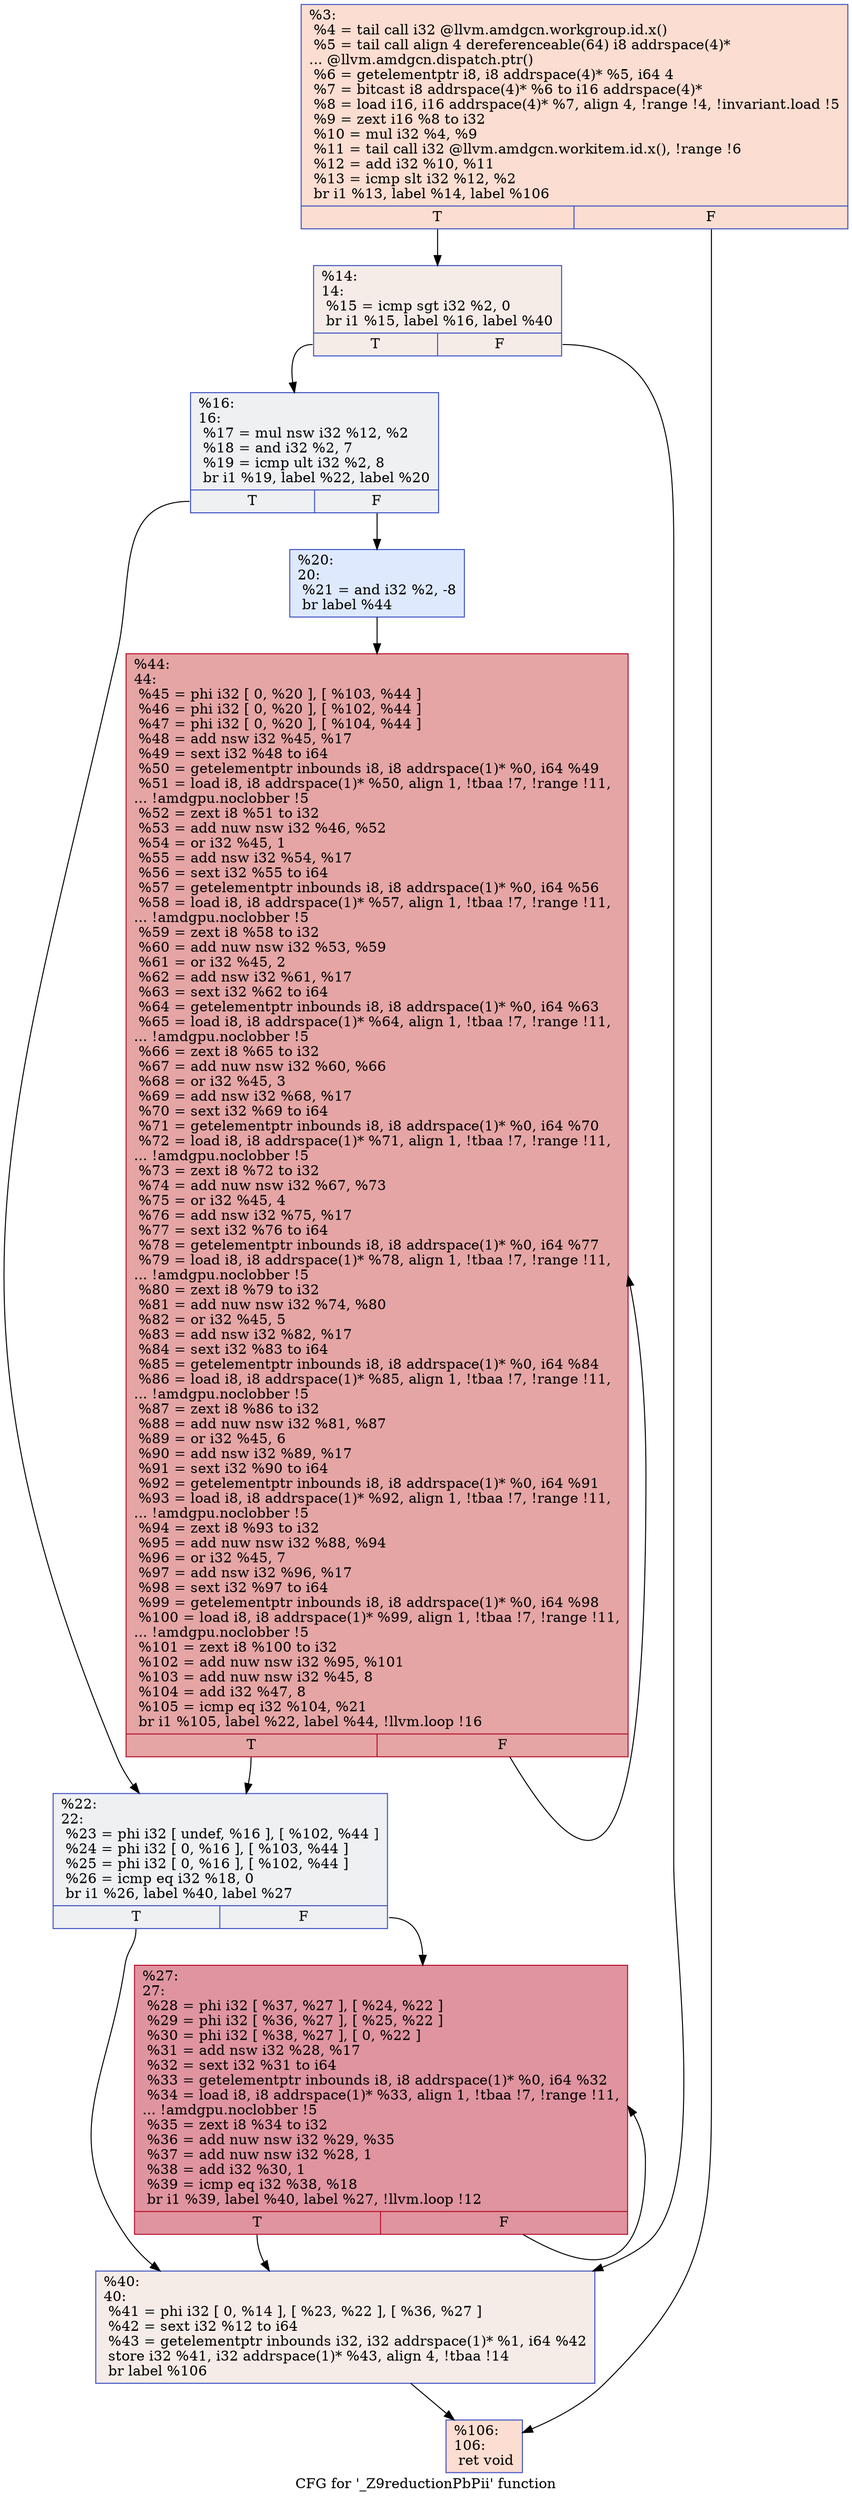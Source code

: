 digraph "CFG for '_Z9reductionPbPii' function" {
	label="CFG for '_Z9reductionPbPii' function";

	Node0x52f3f90 [shape=record,color="#3d50c3ff", style=filled, fillcolor="#f7b39670",label="{%3:\l  %4 = tail call i32 @llvm.amdgcn.workgroup.id.x()\l  %5 = tail call align 4 dereferenceable(64) i8 addrspace(4)*\l... @llvm.amdgcn.dispatch.ptr()\l  %6 = getelementptr i8, i8 addrspace(4)* %5, i64 4\l  %7 = bitcast i8 addrspace(4)* %6 to i16 addrspace(4)*\l  %8 = load i16, i16 addrspace(4)* %7, align 4, !range !4, !invariant.load !5\l  %9 = zext i16 %8 to i32\l  %10 = mul i32 %4, %9\l  %11 = tail call i32 @llvm.amdgcn.workitem.id.x(), !range !6\l  %12 = add i32 %10, %11\l  %13 = icmp slt i32 %12, %2\l  br i1 %13, label %14, label %106\l|{<s0>T|<s1>F}}"];
	Node0x52f3f90:s0 -> Node0x52f5e90;
	Node0x52f3f90:s1 -> Node0x52f5f20;
	Node0x52f5e90 [shape=record,color="#3d50c3ff", style=filled, fillcolor="#ead5c970",label="{%14:\l14:                                               \l  %15 = icmp sgt i32 %2, 0\l  br i1 %15, label %16, label %40\l|{<s0>T|<s1>F}}"];
	Node0x52f5e90:s0 -> Node0x52f60f0;
	Node0x52f5e90:s1 -> Node0x52f6140;
	Node0x52f60f0 [shape=record,color="#3d50c3ff", style=filled, fillcolor="#d9dce170",label="{%16:\l16:                                               \l  %17 = mul nsw i32 %12, %2\l  %18 = and i32 %2, 7\l  %19 = icmp ult i32 %2, 8\l  br i1 %19, label %22, label %20\l|{<s0>T|<s1>F}}"];
	Node0x52f60f0:s0 -> Node0x52f6510;
	Node0x52f60f0:s1 -> Node0x52f6560;
	Node0x52f6560 [shape=record,color="#3d50c3ff", style=filled, fillcolor="#b5cdfa70",label="{%20:\l20:                                               \l  %21 = and i32 %2, -8\l  br label %44\l}"];
	Node0x52f6560 -> Node0x52f6760;
	Node0x52f6510 [shape=record,color="#3d50c3ff", style=filled, fillcolor="#d9dce170",label="{%22:\l22:                                               \l  %23 = phi i32 [ undef, %16 ], [ %102, %44 ]\l  %24 = phi i32 [ 0, %16 ], [ %103, %44 ]\l  %25 = phi i32 [ 0, %16 ], [ %102, %44 ]\l  %26 = icmp eq i32 %18, 0\l  br i1 %26, label %40, label %27\l|{<s0>T|<s1>F}}"];
	Node0x52f6510:s0 -> Node0x52f6140;
	Node0x52f6510:s1 -> Node0x52f6f80;
	Node0x52f6f80 [shape=record,color="#b70d28ff", style=filled, fillcolor="#b70d2870",label="{%27:\l27:                                               \l  %28 = phi i32 [ %37, %27 ], [ %24, %22 ]\l  %29 = phi i32 [ %36, %27 ], [ %25, %22 ]\l  %30 = phi i32 [ %38, %27 ], [ 0, %22 ]\l  %31 = add nsw i32 %28, %17\l  %32 = sext i32 %31 to i64\l  %33 = getelementptr inbounds i8, i8 addrspace(1)* %0, i64 %32\l  %34 = load i8, i8 addrspace(1)* %33, align 1, !tbaa !7, !range !11,\l... !amdgpu.noclobber !5\l  %35 = zext i8 %34 to i32\l  %36 = add nuw nsw i32 %29, %35\l  %37 = add nuw nsw i32 %28, 1\l  %38 = add i32 %30, 1\l  %39 = icmp eq i32 %38, %18\l  br i1 %39, label %40, label %27, !llvm.loop !12\l|{<s0>T|<s1>F}}"];
	Node0x52f6f80:s0 -> Node0x52f6140;
	Node0x52f6f80:s1 -> Node0x52f6f80;
	Node0x52f6140 [shape=record,color="#3d50c3ff", style=filled, fillcolor="#ead5c970",label="{%40:\l40:                                               \l  %41 = phi i32 [ 0, %14 ], [ %23, %22 ], [ %36, %27 ]\l  %42 = sext i32 %12 to i64\l  %43 = getelementptr inbounds i32, i32 addrspace(1)* %1, i64 %42\l  store i32 %41, i32 addrspace(1)* %43, align 4, !tbaa !14\l  br label %106\l}"];
	Node0x52f6140 -> Node0x52f5f20;
	Node0x52f6760 [shape=record,color="#b70d28ff", style=filled, fillcolor="#c5333470",label="{%44:\l44:                                               \l  %45 = phi i32 [ 0, %20 ], [ %103, %44 ]\l  %46 = phi i32 [ 0, %20 ], [ %102, %44 ]\l  %47 = phi i32 [ 0, %20 ], [ %104, %44 ]\l  %48 = add nsw i32 %45, %17\l  %49 = sext i32 %48 to i64\l  %50 = getelementptr inbounds i8, i8 addrspace(1)* %0, i64 %49\l  %51 = load i8, i8 addrspace(1)* %50, align 1, !tbaa !7, !range !11,\l... !amdgpu.noclobber !5\l  %52 = zext i8 %51 to i32\l  %53 = add nuw nsw i32 %46, %52\l  %54 = or i32 %45, 1\l  %55 = add nsw i32 %54, %17\l  %56 = sext i32 %55 to i64\l  %57 = getelementptr inbounds i8, i8 addrspace(1)* %0, i64 %56\l  %58 = load i8, i8 addrspace(1)* %57, align 1, !tbaa !7, !range !11,\l... !amdgpu.noclobber !5\l  %59 = zext i8 %58 to i32\l  %60 = add nuw nsw i32 %53, %59\l  %61 = or i32 %45, 2\l  %62 = add nsw i32 %61, %17\l  %63 = sext i32 %62 to i64\l  %64 = getelementptr inbounds i8, i8 addrspace(1)* %0, i64 %63\l  %65 = load i8, i8 addrspace(1)* %64, align 1, !tbaa !7, !range !11,\l... !amdgpu.noclobber !5\l  %66 = zext i8 %65 to i32\l  %67 = add nuw nsw i32 %60, %66\l  %68 = or i32 %45, 3\l  %69 = add nsw i32 %68, %17\l  %70 = sext i32 %69 to i64\l  %71 = getelementptr inbounds i8, i8 addrspace(1)* %0, i64 %70\l  %72 = load i8, i8 addrspace(1)* %71, align 1, !tbaa !7, !range !11,\l... !amdgpu.noclobber !5\l  %73 = zext i8 %72 to i32\l  %74 = add nuw nsw i32 %67, %73\l  %75 = or i32 %45, 4\l  %76 = add nsw i32 %75, %17\l  %77 = sext i32 %76 to i64\l  %78 = getelementptr inbounds i8, i8 addrspace(1)* %0, i64 %77\l  %79 = load i8, i8 addrspace(1)* %78, align 1, !tbaa !7, !range !11,\l... !amdgpu.noclobber !5\l  %80 = zext i8 %79 to i32\l  %81 = add nuw nsw i32 %74, %80\l  %82 = or i32 %45, 5\l  %83 = add nsw i32 %82, %17\l  %84 = sext i32 %83 to i64\l  %85 = getelementptr inbounds i8, i8 addrspace(1)* %0, i64 %84\l  %86 = load i8, i8 addrspace(1)* %85, align 1, !tbaa !7, !range !11,\l... !amdgpu.noclobber !5\l  %87 = zext i8 %86 to i32\l  %88 = add nuw nsw i32 %81, %87\l  %89 = or i32 %45, 6\l  %90 = add nsw i32 %89, %17\l  %91 = sext i32 %90 to i64\l  %92 = getelementptr inbounds i8, i8 addrspace(1)* %0, i64 %91\l  %93 = load i8, i8 addrspace(1)* %92, align 1, !tbaa !7, !range !11,\l... !amdgpu.noclobber !5\l  %94 = zext i8 %93 to i32\l  %95 = add nuw nsw i32 %88, %94\l  %96 = or i32 %45, 7\l  %97 = add nsw i32 %96, %17\l  %98 = sext i32 %97 to i64\l  %99 = getelementptr inbounds i8, i8 addrspace(1)* %0, i64 %98\l  %100 = load i8, i8 addrspace(1)* %99, align 1, !tbaa !7, !range !11,\l... !amdgpu.noclobber !5\l  %101 = zext i8 %100 to i32\l  %102 = add nuw nsw i32 %95, %101\l  %103 = add nuw nsw i32 %45, 8\l  %104 = add i32 %47, 8\l  %105 = icmp eq i32 %104, %21\l  br i1 %105, label %22, label %44, !llvm.loop !16\l|{<s0>T|<s1>F}}"];
	Node0x52f6760:s0 -> Node0x52f6510;
	Node0x52f6760:s1 -> Node0x52f6760;
	Node0x52f5f20 [shape=record,color="#3d50c3ff", style=filled, fillcolor="#f7b39670",label="{%106:\l106:                                              \l  ret void\l}"];
}
